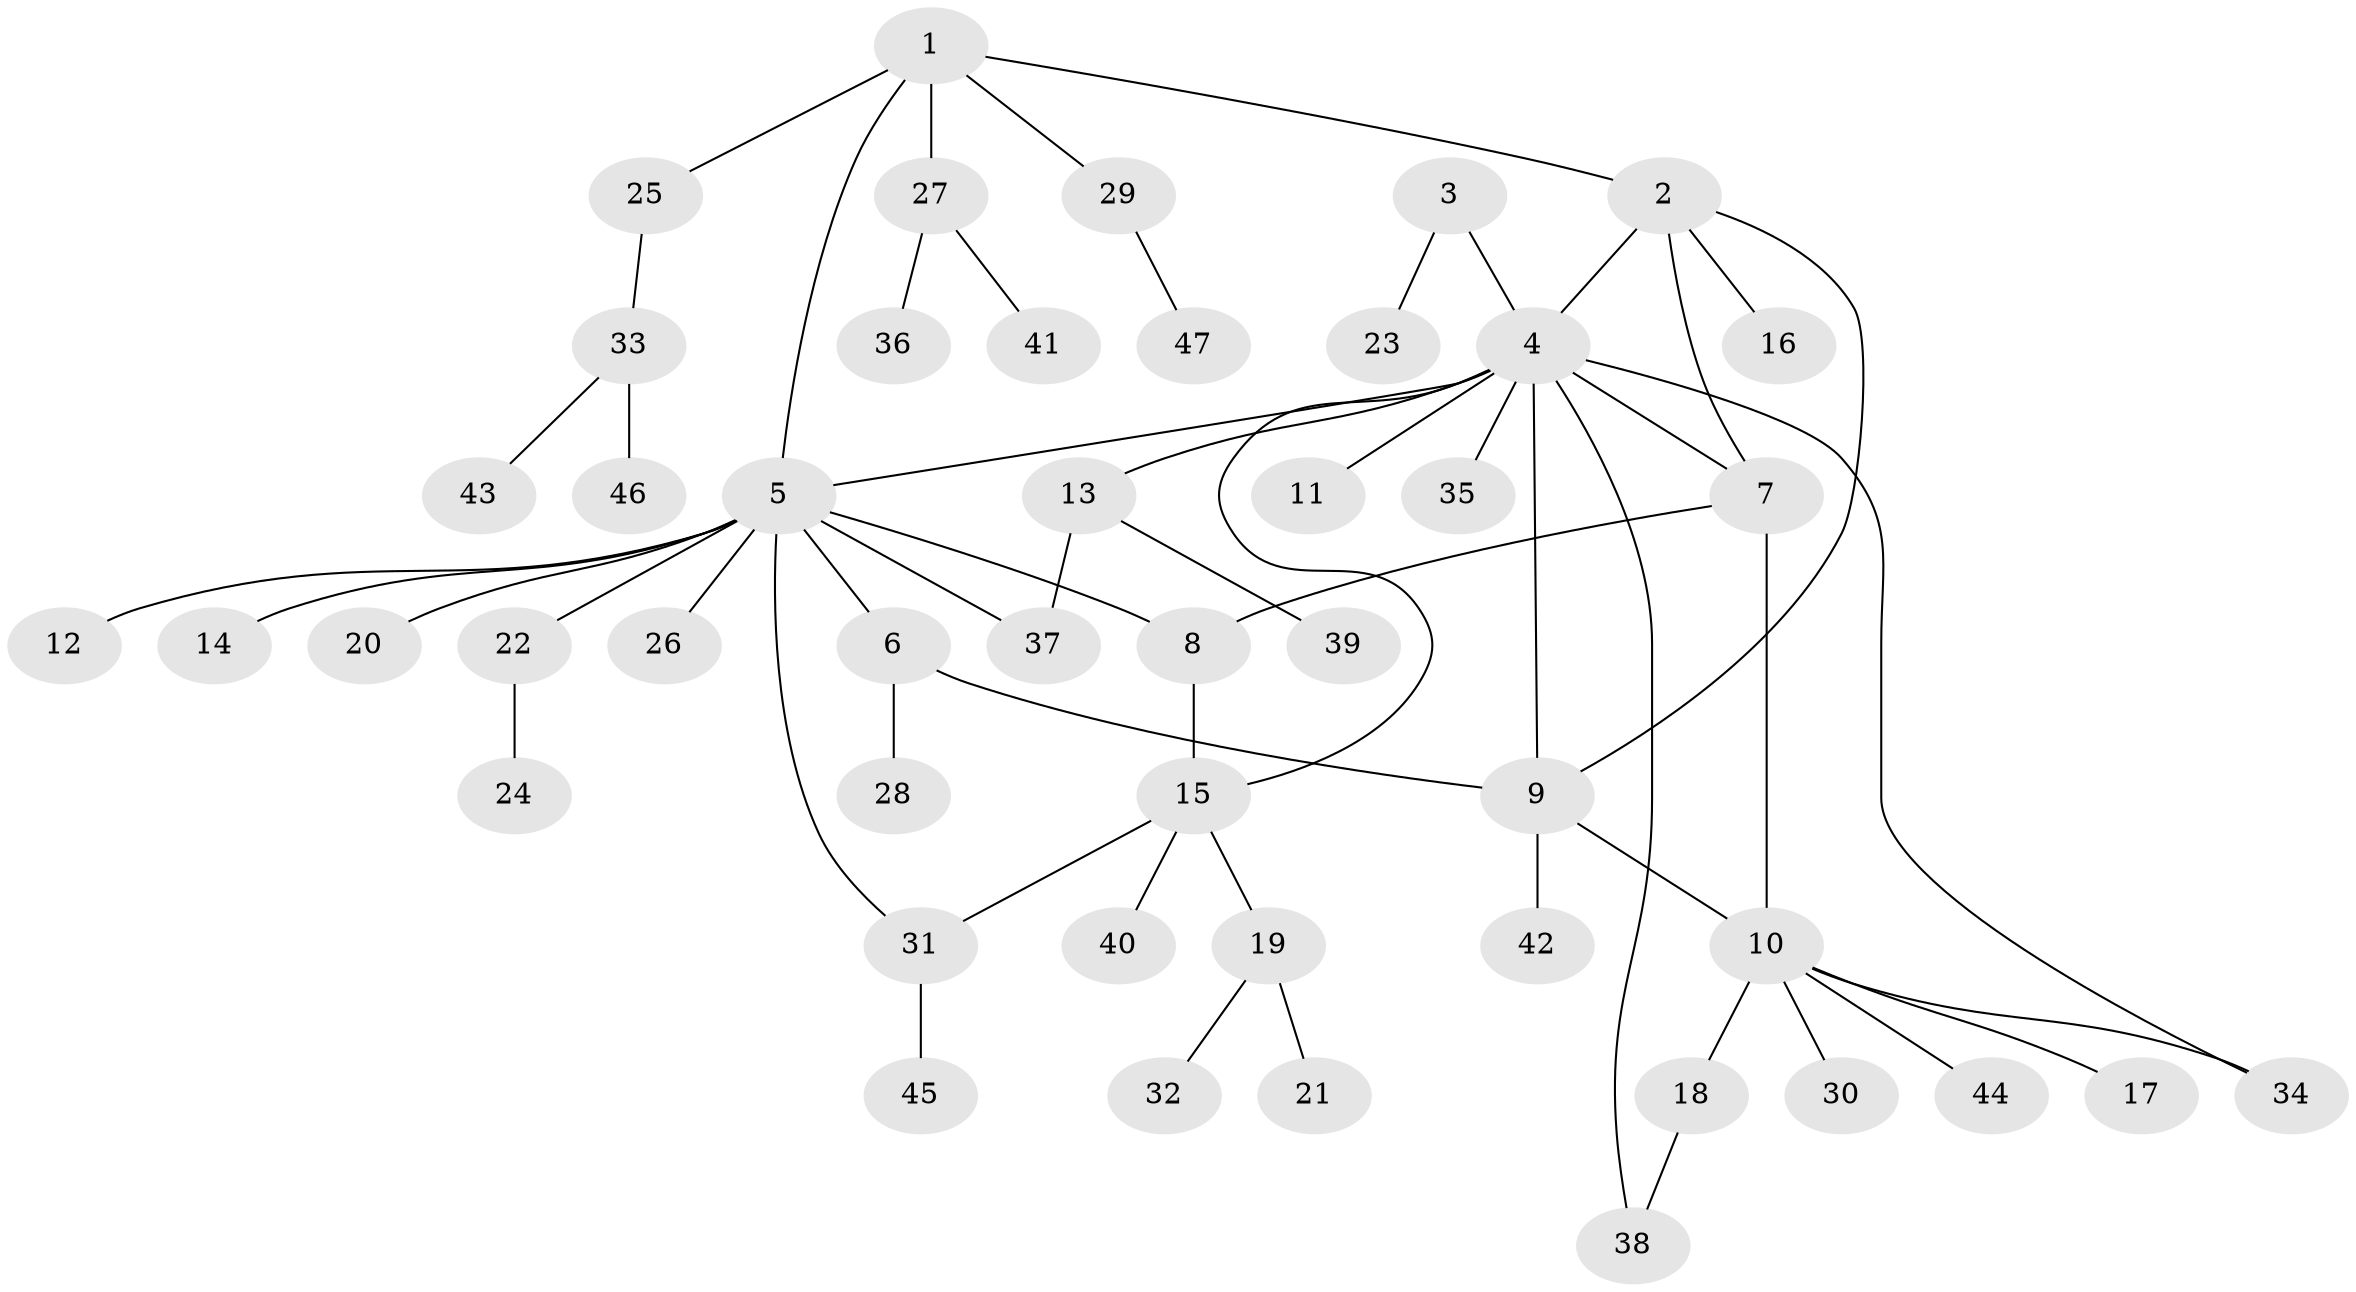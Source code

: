 // Generated by graph-tools (version 1.1) at 2025/15/03/09/25 04:15:45]
// undirected, 47 vertices, 57 edges
graph export_dot {
graph [start="1"]
  node [color=gray90,style=filled];
  1;
  2;
  3;
  4;
  5;
  6;
  7;
  8;
  9;
  10;
  11;
  12;
  13;
  14;
  15;
  16;
  17;
  18;
  19;
  20;
  21;
  22;
  23;
  24;
  25;
  26;
  27;
  28;
  29;
  30;
  31;
  32;
  33;
  34;
  35;
  36;
  37;
  38;
  39;
  40;
  41;
  42;
  43;
  44;
  45;
  46;
  47;
  1 -- 2;
  1 -- 5;
  1 -- 25;
  1 -- 27;
  1 -- 29;
  2 -- 4;
  2 -- 7;
  2 -- 9;
  2 -- 16;
  3 -- 4;
  3 -- 23;
  4 -- 5;
  4 -- 7;
  4 -- 9;
  4 -- 11;
  4 -- 13;
  4 -- 15;
  4 -- 34;
  4 -- 35;
  4 -- 38;
  5 -- 6;
  5 -- 8;
  5 -- 12;
  5 -- 14;
  5 -- 20;
  5 -- 22;
  5 -- 26;
  5 -- 31;
  5 -- 37;
  6 -- 9;
  6 -- 28;
  7 -- 8;
  7 -- 10;
  8 -- 15;
  9 -- 10;
  9 -- 42;
  10 -- 17;
  10 -- 18;
  10 -- 30;
  10 -- 34;
  10 -- 44;
  13 -- 37;
  13 -- 39;
  15 -- 19;
  15 -- 31;
  15 -- 40;
  18 -- 38;
  19 -- 21;
  19 -- 32;
  22 -- 24;
  25 -- 33;
  27 -- 36;
  27 -- 41;
  29 -- 47;
  31 -- 45;
  33 -- 43;
  33 -- 46;
}
